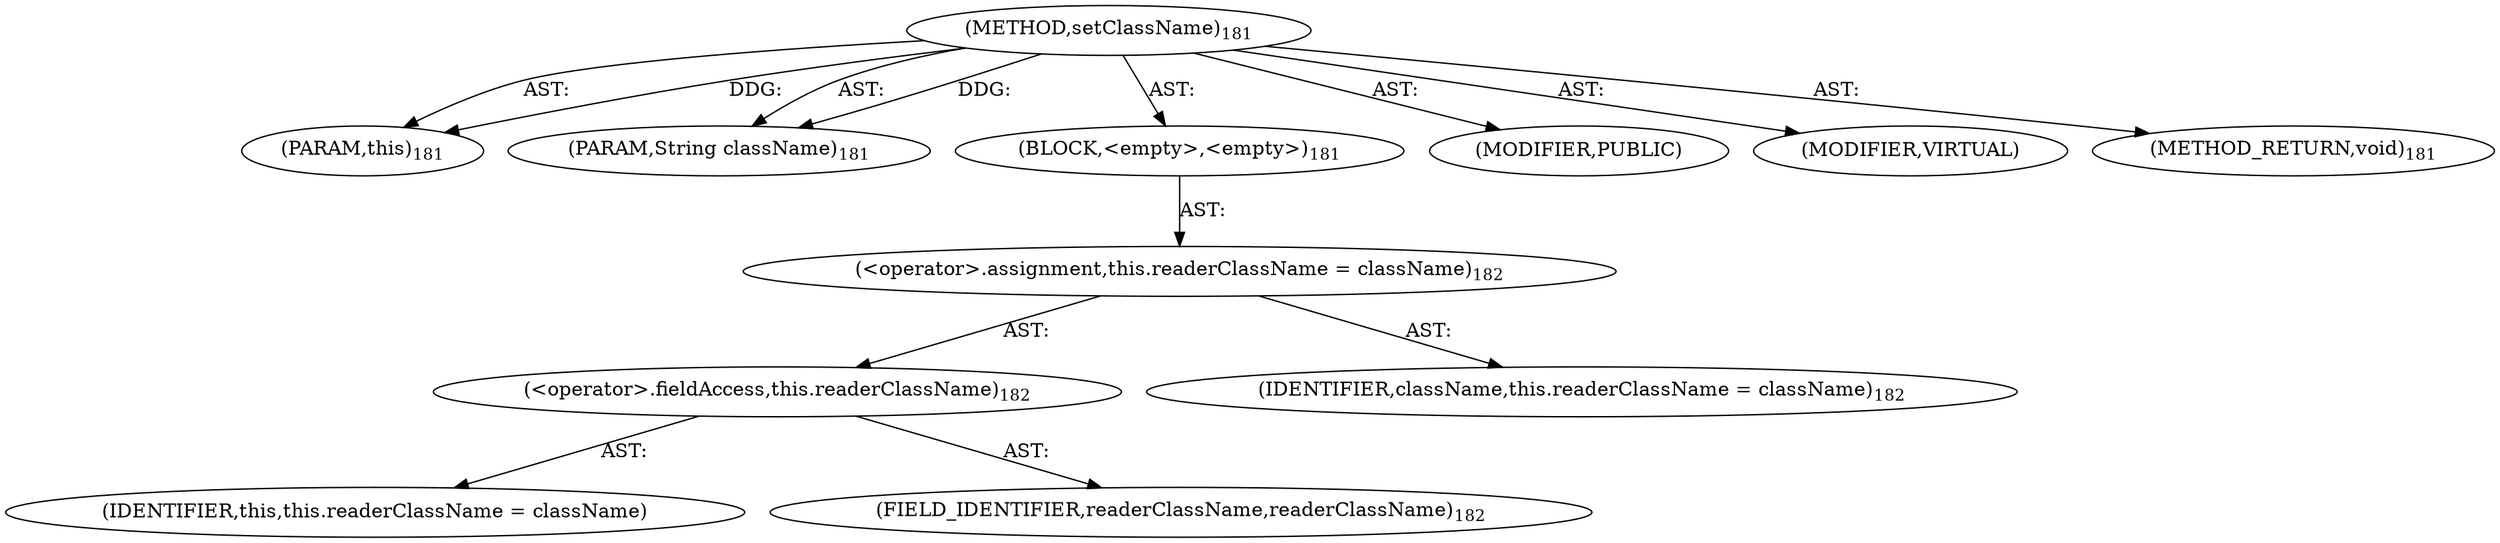 digraph "setClassName" {  
"111669149699" [label = <(METHOD,setClassName)<SUB>181</SUB>> ]
"115964117015" [label = <(PARAM,this)<SUB>181</SUB>> ]
"115964117016" [label = <(PARAM,String className)<SUB>181</SUB>> ]
"25769803779" [label = <(BLOCK,&lt;empty&gt;,&lt;empty&gt;)<SUB>181</SUB>> ]
"30064771078" [label = <(&lt;operator&gt;.assignment,this.readerClassName = className)<SUB>182</SUB>> ]
"30064771079" [label = <(&lt;operator&gt;.fieldAccess,this.readerClassName)<SUB>182</SUB>> ]
"68719476778" [label = <(IDENTIFIER,this,this.readerClassName = className)> ]
"55834574851" [label = <(FIELD_IDENTIFIER,readerClassName,readerClassName)<SUB>182</SUB>> ]
"68719476779" [label = <(IDENTIFIER,className,this.readerClassName = className)<SUB>182</SUB>> ]
"133143986197" [label = <(MODIFIER,PUBLIC)> ]
"133143986198" [label = <(MODIFIER,VIRTUAL)> ]
"128849018883" [label = <(METHOD_RETURN,void)<SUB>181</SUB>> ]
  "111669149699" -> "115964117015"  [ label = "AST: "] 
  "111669149699" -> "115964117016"  [ label = "AST: "] 
  "111669149699" -> "25769803779"  [ label = "AST: "] 
  "111669149699" -> "133143986197"  [ label = "AST: "] 
  "111669149699" -> "133143986198"  [ label = "AST: "] 
  "111669149699" -> "128849018883"  [ label = "AST: "] 
  "25769803779" -> "30064771078"  [ label = "AST: "] 
  "30064771078" -> "30064771079"  [ label = "AST: "] 
  "30064771078" -> "68719476779"  [ label = "AST: "] 
  "30064771079" -> "68719476778"  [ label = "AST: "] 
  "30064771079" -> "55834574851"  [ label = "AST: "] 
  "111669149699" -> "115964117015"  [ label = "DDG: "] 
  "111669149699" -> "115964117016"  [ label = "DDG: "] 
}
